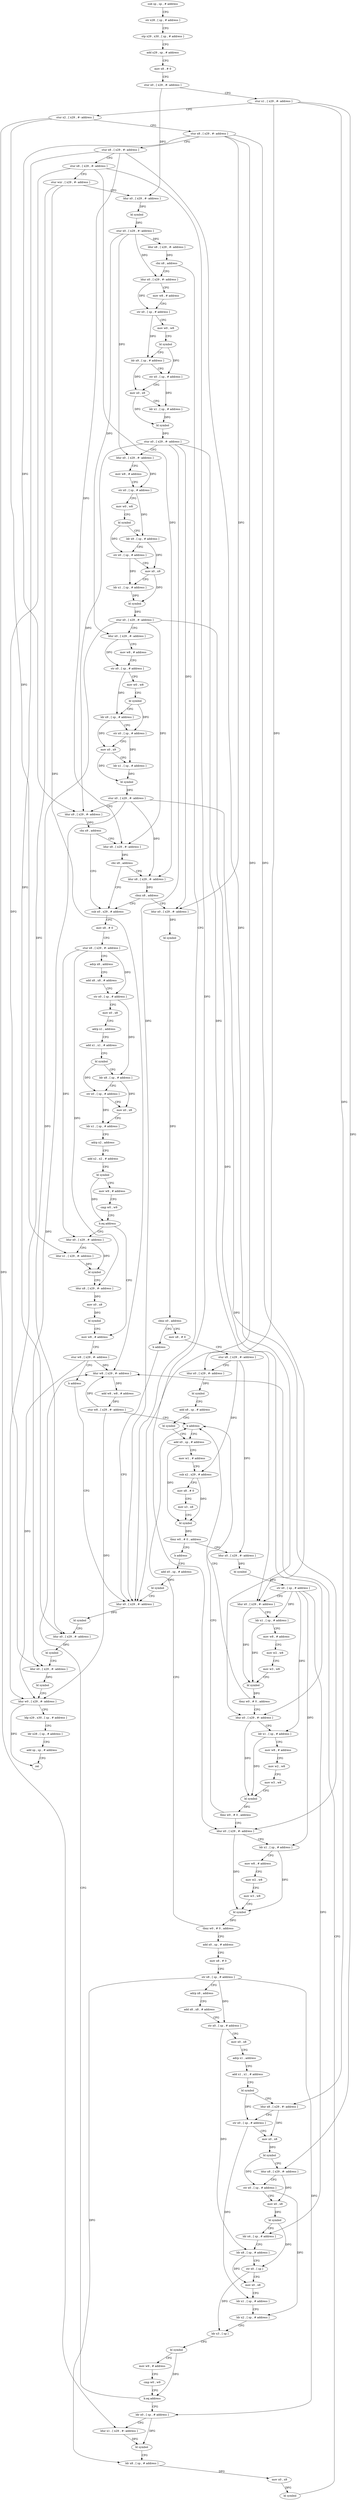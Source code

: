 digraph "func" {
"127852" [label = "sub sp , sp , # address" ]
"127856" [label = "str x28 , [ sp , # address ]" ]
"127860" [label = "stp x29 , x30 , [ sp , # address ]" ]
"127864" [label = "add x29 , sp , # address" ]
"127868" [label = "mov x8 , # 0" ]
"127872" [label = "stur x0 , [ x29 , #- address ]" ]
"127876" [label = "stur x1 , [ x29 , #- address ]" ]
"127880" [label = "stur x2 , [ x29 , #- address ]" ]
"127884" [label = "stur x8 , [ x29 , #- address ]" ]
"127888" [label = "stur x8 , [ x29 , #- address ]" ]
"127892" [label = "stur x8 , [ x29 , #- address ]" ]
"127896" [label = "stur wzr , [ x29 , #- address ]" ]
"127900" [label = "ldur x0 , [ x29 , #- address ]" ]
"127904" [label = "bl symbol" ]
"127908" [label = "stur x0 , [ x29 , #- address ]" ]
"127912" [label = "ldur x8 , [ x29 , #- address ]" ]
"127916" [label = "cbz x8 , address" ]
"128524" [label = "ldur x0 , [ x29 , #- address ]" ]
"127920" [label = "ldur x0 , [ x29 , #- address ]" ]
"128528" [label = "bl symbol" ]
"128532" [label = "ldur x0 , [ x29 , #- address ]" ]
"128536" [label = "bl symbol" ]
"128540" [label = "ldur x0 , [ x29 , #- address ]" ]
"128544" [label = "bl symbol" ]
"128548" [label = "ldur w0 , [ x29 , #- address ]" ]
"128552" [label = "ldp x29 , x30 , [ sp , # address ]" ]
"128556" [label = "ldr x28 , [ sp , # address ]" ]
"128560" [label = "add sp , sp , # address" ]
"128564" [label = "ret" ]
"127924" [label = "mov w8 , # address" ]
"127928" [label = "str x0 , [ sp , # address ]" ]
"127932" [label = "mov w0 , w8" ]
"127936" [label = "bl symbol" ]
"127940" [label = "ldr x9 , [ sp , # address ]" ]
"127944" [label = "str x0 , [ sp , # address ]" ]
"127948" [label = "mov x0 , x9" ]
"127952" [label = "ldr x1 , [ sp , # address ]" ]
"127956" [label = "bl symbol" ]
"127960" [label = "stur x0 , [ x29 , #- address ]" ]
"127964" [label = "ldur x0 , [ x29 , #- address ]" ]
"127968" [label = "mov w8 , # address" ]
"127972" [label = "str x0 , [ sp , # address ]" ]
"127976" [label = "mov w0 , w8" ]
"127980" [label = "bl symbol" ]
"127984" [label = "ldr x9 , [ sp , # address ]" ]
"127988" [label = "str x0 , [ sp , # address ]" ]
"127992" [label = "mov x0 , x9" ]
"127996" [label = "ldr x1 , [ sp , # address ]" ]
"128000" [label = "bl symbol" ]
"128004" [label = "stur x0 , [ x29 , #- address ]" ]
"128008" [label = "ldur x0 , [ x29 , #- address ]" ]
"128012" [label = "mov w8 , # address" ]
"128016" [label = "str x0 , [ sp , # address ]" ]
"128020" [label = "mov w0 , w8" ]
"128024" [label = "bl symbol" ]
"128028" [label = "ldr x9 , [ sp , # address ]" ]
"128032" [label = "str x0 , [ sp , # address ]" ]
"128036" [label = "mov x0 , x9" ]
"128040" [label = "ldr x1 , [ sp , # address ]" ]
"128044" [label = "bl symbol" ]
"128048" [label = "stur x0 , [ x29 , #- address ]" ]
"128052" [label = "ldur x9 , [ x29 , #- address ]" ]
"128056" [label = "cbz x9 , address" ]
"128076" [label = "sub x0 , x29 , # address" ]
"128060" [label = "ldur x8 , [ x29 , #- address ]" ]
"128080" [label = "mov x8 , # 0" ]
"128084" [label = "stur x8 , [ x29 , #- address ]" ]
"128088" [label = "adrp x8 , address" ]
"128092" [label = "add x8 , x8 , # address" ]
"128096" [label = "str x0 , [ sp , # address ]" ]
"128100" [label = "mov x0 , x8" ]
"128104" [label = "adrp x1 , address" ]
"128108" [label = "add x1 , x1 , # address" ]
"128112" [label = "bl symbol" ]
"128116" [label = "ldr x8 , [ sp , # address ]" ]
"128120" [label = "str x0 , [ sp , # address ]" ]
"128124" [label = "mov x0 , x8" ]
"128128" [label = "ldr x1 , [ sp , # address ]" ]
"128132" [label = "adrp x2 , address" ]
"128136" [label = "add x2 , x2 , # address" ]
"128140" [label = "bl symbol" ]
"128144" [label = "mov w9 , # address" ]
"128148" [label = "cmp w0 , w9" ]
"128152" [label = "b.eq address" ]
"128180" [label = "mov w8 , # address" ]
"128156" [label = "ldur x0 , [ x29 , #- address ]" ]
"128064" [label = "cbz x8 , address" ]
"128068" [label = "ldur x8 , [ x29 , #- address ]" ]
"128184" [label = "stur w8 , [ x29 , #- address ]" ]
"128188" [label = "b address" ]
"128160" [label = "ldur x1 , [ x29 , #- address ]" ]
"128164" [label = "bl symbol" ]
"128168" [label = "ldur x8 , [ x29 , #- address ]" ]
"128172" [label = "mov x0 , x8" ]
"128176" [label = "bl symbol" ]
"128072" [label = "cbnz x8 , address" ]
"128192" [label = "ldur x0 , [ x29 , #- address ]" ]
"128196" [label = "bl symbol" ]
"128200" [label = "cbnz x0 , address" ]
"128208" [label = "mov x8 , # 0" ]
"128204" [label = "b address" ]
"128212" [label = "stur x8 , [ x29 , #- address ]" ]
"128216" [label = "ldur x0 , [ x29 , #- address ]" ]
"128220" [label = "bl symbol" ]
"128224" [label = "add x8 , sp , # address" ]
"128228" [label = "bl symbol" ]
"128232" [label = "add x0 , sp , # address" ]
"128264" [label = "ldur x0 , [ x29 , #- address ]" ]
"128268" [label = "bl symbol" ]
"128272" [label = "str x0 , [ sp , # address ]" ]
"128276" [label = "ldur x0 , [ x29 , #- address ]" ]
"128280" [label = "ldr x1 , [ sp , # address ]" ]
"128284" [label = "mov w8 , # address" ]
"128288" [label = "mov w2 , w8" ]
"128292" [label = "mov w3 , w8" ]
"128296" [label = "bl symbol" ]
"128300" [label = "tbnz w0 , # 0 , address" ]
"128512" [label = "b address" ]
"128304" [label = "ldur x0 , [ x29 , #- address ]" ]
"128260" [label = "b address" ]
"128516" [label = "add x0 , sp , # address" ]
"128308" [label = "ldr x1 , [ sp , # address ]" ]
"128312" [label = "mov w8 , # address" ]
"128316" [label = "mov w2 , w8" ]
"128320" [label = "mov w3 , w8" ]
"128324" [label = "bl symbol" ]
"128328" [label = "tbnz w0 , # 0 , address" ]
"128332" [label = "ldur x0 , [ x29 , #- address ]" ]
"128520" [label = "bl symbol" ]
"128236" [label = "mov w1 , # address" ]
"128240" [label = "sub x2 , x29 , # address" ]
"128244" [label = "mov x8 , # 0" ]
"128248" [label = "mov x3 , x8" ]
"128252" [label = "bl symbol" ]
"128256" [label = "tbnz w0 , # 0 , address" ]
"128336" [label = "ldr x1 , [ sp , # address ]" ]
"128340" [label = "mov w8 , # address" ]
"128344" [label = "mov w2 , w8" ]
"128348" [label = "mov w3 , w8" ]
"128352" [label = "bl symbol" ]
"128356" [label = "tbnz w0 , # 0 , address" ]
"128360" [label = "add x0 , sp , # address" ]
"128364" [label = "mov x8 , # 0" ]
"128368" [label = "str x8 , [ sp , # address ]" ]
"128372" [label = "adrp x8 , address" ]
"128376" [label = "add x8 , x8 , # address" ]
"128380" [label = "str x0 , [ sp , # address ]" ]
"128384" [label = "mov x0 , x8" ]
"128388" [label = "adrp x1 , address" ]
"128392" [label = "add x1 , x1 , # address" ]
"128396" [label = "bl symbol" ]
"128400" [label = "ldur x8 , [ x29 , #- address ]" ]
"128404" [label = "str x0 , [ sp , # address ]" ]
"128408" [label = "mov x0 , x8" ]
"128412" [label = "bl symbol" ]
"128416" [label = "ldur x8 , [ x29 , #- address ]" ]
"128420" [label = "str x0 , [ sp , # address ]" ]
"128424" [label = "mov x0 , x8" ]
"128428" [label = "bl symbol" ]
"128432" [label = "ldr x4 , [ sp , # address ]" ]
"128436" [label = "ldr x8 , [ sp , # address ]" ]
"128440" [label = "str x0 , [ sp ]" ]
"128444" [label = "mov x0 , x8" ]
"128448" [label = "ldr x1 , [ sp , # address ]" ]
"128452" [label = "ldr x2 , [ sp , # address ]" ]
"128456" [label = "ldr x3 , [ sp ]" ]
"128460" [label = "bl symbol" ]
"128464" [label = "mov w9 , # address" ]
"128468" [label = "cmp w0 , w9" ]
"128472" [label = "b.eq address" ]
"128500" [label = "ldur w8 , [ x29 , #- address ]" ]
"128476" [label = "ldr x0 , [ sp , # address ]" ]
"128504" [label = "add w8 , w8 , # address" ]
"128508" [label = "stur w8 , [ x29 , #- address ]" ]
"128480" [label = "ldur x1 , [ x29 , #- address ]" ]
"128484" [label = "bl symbol" ]
"128488" [label = "ldr x8 , [ sp , # address ]" ]
"128492" [label = "mov x0 , x8" ]
"128496" [label = "bl symbol" ]
"127852" -> "127856" [ label = "CFG" ]
"127856" -> "127860" [ label = "CFG" ]
"127860" -> "127864" [ label = "CFG" ]
"127864" -> "127868" [ label = "CFG" ]
"127868" -> "127872" [ label = "CFG" ]
"127872" -> "127876" [ label = "CFG" ]
"127872" -> "127900" [ label = "DFG" ]
"127876" -> "127880" [ label = "CFG" ]
"127876" -> "128216" [ label = "DFG" ]
"127876" -> "128400" [ label = "DFG" ]
"127876" -> "128416" [ label = "DFG" ]
"127880" -> "127884" [ label = "CFG" ]
"127880" -> "128160" [ label = "DFG" ]
"127880" -> "128480" [ label = "DFG" ]
"127884" -> "127888" [ label = "CFG" ]
"127884" -> "128524" [ label = "DFG" ]
"127884" -> "128052" [ label = "DFG" ]
"127884" -> "128192" [ label = "DFG" ]
"127884" -> "128276" [ label = "DFG" ]
"127888" -> "127892" [ label = "CFG" ]
"127888" -> "128532" [ label = "DFG" ]
"127888" -> "128060" [ label = "DFG" ]
"127888" -> "128304" [ label = "DFG" ]
"127892" -> "127896" [ label = "CFG" ]
"127892" -> "128540" [ label = "DFG" ]
"127892" -> "128068" [ label = "DFG" ]
"127892" -> "128332" [ label = "DFG" ]
"127896" -> "127900" [ label = "CFG" ]
"127896" -> "128548" [ label = "DFG" ]
"127896" -> "128500" [ label = "DFG" ]
"127900" -> "127904" [ label = "DFG" ]
"127904" -> "127908" [ label = "DFG" ]
"127908" -> "127912" [ label = "DFG" ]
"127908" -> "127920" [ label = "DFG" ]
"127908" -> "127964" [ label = "DFG" ]
"127908" -> "128008" [ label = "DFG" ]
"127912" -> "127916" [ label = "DFG" ]
"127916" -> "128524" [ label = "CFG" ]
"127916" -> "127920" [ label = "CFG" ]
"128524" -> "128528" [ label = "DFG" ]
"127920" -> "127924" [ label = "CFG" ]
"127920" -> "127928" [ label = "DFG" ]
"128528" -> "128532" [ label = "CFG" ]
"128532" -> "128536" [ label = "DFG" ]
"128536" -> "128540" [ label = "CFG" ]
"128540" -> "128544" [ label = "DFG" ]
"128544" -> "128548" [ label = "CFG" ]
"128548" -> "128552" [ label = "CFG" ]
"128548" -> "128564" [ label = "DFG" ]
"128552" -> "128556" [ label = "CFG" ]
"128556" -> "128560" [ label = "CFG" ]
"128560" -> "128564" [ label = "CFG" ]
"127924" -> "127928" [ label = "CFG" ]
"127928" -> "127932" [ label = "CFG" ]
"127928" -> "127940" [ label = "DFG" ]
"127932" -> "127936" [ label = "CFG" ]
"127936" -> "127940" [ label = "CFG" ]
"127936" -> "127944" [ label = "DFG" ]
"127940" -> "127944" [ label = "CFG" ]
"127940" -> "127948" [ label = "DFG" ]
"127944" -> "127948" [ label = "CFG" ]
"127944" -> "127952" [ label = "DFG" ]
"127948" -> "127952" [ label = "CFG" ]
"127948" -> "127956" [ label = "DFG" ]
"127952" -> "127956" [ label = "DFG" ]
"127956" -> "127960" [ label = "DFG" ]
"127960" -> "127964" [ label = "CFG" ]
"127960" -> "128524" [ label = "DFG" ]
"127960" -> "128052" [ label = "DFG" ]
"127960" -> "128192" [ label = "DFG" ]
"127960" -> "128276" [ label = "DFG" ]
"127964" -> "127968" [ label = "CFG" ]
"127964" -> "127972" [ label = "DFG" ]
"127968" -> "127972" [ label = "CFG" ]
"127972" -> "127976" [ label = "CFG" ]
"127972" -> "127984" [ label = "DFG" ]
"127976" -> "127980" [ label = "CFG" ]
"127980" -> "127984" [ label = "CFG" ]
"127980" -> "127988" [ label = "DFG" ]
"127984" -> "127988" [ label = "CFG" ]
"127984" -> "127992" [ label = "DFG" ]
"127988" -> "127992" [ label = "CFG" ]
"127988" -> "127996" [ label = "DFG" ]
"127992" -> "127996" [ label = "CFG" ]
"127992" -> "128000" [ label = "DFG" ]
"127996" -> "128000" [ label = "DFG" ]
"128000" -> "128004" [ label = "DFG" ]
"128004" -> "128008" [ label = "CFG" ]
"128004" -> "128532" [ label = "DFG" ]
"128004" -> "128060" [ label = "DFG" ]
"128004" -> "128304" [ label = "DFG" ]
"128008" -> "128012" [ label = "CFG" ]
"128008" -> "128016" [ label = "DFG" ]
"128012" -> "128016" [ label = "CFG" ]
"128016" -> "128020" [ label = "CFG" ]
"128016" -> "128028" [ label = "DFG" ]
"128020" -> "128024" [ label = "CFG" ]
"128024" -> "128028" [ label = "CFG" ]
"128024" -> "128032" [ label = "DFG" ]
"128028" -> "128032" [ label = "CFG" ]
"128028" -> "128036" [ label = "DFG" ]
"128032" -> "128036" [ label = "CFG" ]
"128032" -> "128040" [ label = "DFG" ]
"128036" -> "128040" [ label = "CFG" ]
"128036" -> "128044" [ label = "DFG" ]
"128040" -> "128044" [ label = "DFG" ]
"128044" -> "128048" [ label = "DFG" ]
"128048" -> "128052" [ label = "CFG" ]
"128048" -> "128540" [ label = "DFG" ]
"128048" -> "128068" [ label = "DFG" ]
"128048" -> "128332" [ label = "DFG" ]
"128052" -> "128056" [ label = "DFG" ]
"128056" -> "128076" [ label = "CFG" ]
"128056" -> "128060" [ label = "CFG" ]
"128076" -> "128080" [ label = "CFG" ]
"128060" -> "128064" [ label = "DFG" ]
"128080" -> "128084" [ label = "CFG" ]
"128084" -> "128088" [ label = "CFG" ]
"128084" -> "128156" [ label = "DFG" ]
"128084" -> "128168" [ label = "DFG" ]
"128084" -> "128096" [ label = "DFG" ]
"128088" -> "128092" [ label = "CFG" ]
"128092" -> "128096" [ label = "CFG" ]
"128096" -> "128100" [ label = "CFG" ]
"128096" -> "128116" [ label = "DFG" ]
"128100" -> "128104" [ label = "CFG" ]
"128104" -> "128108" [ label = "CFG" ]
"128108" -> "128112" [ label = "CFG" ]
"128112" -> "128116" [ label = "CFG" ]
"128112" -> "128120" [ label = "DFG" ]
"128116" -> "128120" [ label = "CFG" ]
"128116" -> "128124" [ label = "DFG" ]
"128120" -> "128124" [ label = "CFG" ]
"128120" -> "128128" [ label = "DFG" ]
"128124" -> "128128" [ label = "CFG" ]
"128128" -> "128132" [ label = "CFG" ]
"128132" -> "128136" [ label = "CFG" ]
"128136" -> "128140" [ label = "CFG" ]
"128140" -> "128144" [ label = "CFG" ]
"128140" -> "128152" [ label = "DFG" ]
"128144" -> "128148" [ label = "CFG" ]
"128148" -> "128152" [ label = "CFG" ]
"128152" -> "128180" [ label = "CFG" ]
"128152" -> "128156" [ label = "CFG" ]
"128180" -> "128184" [ label = "CFG" ]
"128156" -> "128160" [ label = "CFG" ]
"128156" -> "128164" [ label = "DFG" ]
"128064" -> "128076" [ label = "CFG" ]
"128064" -> "128068" [ label = "CFG" ]
"128068" -> "128072" [ label = "DFG" ]
"128184" -> "128188" [ label = "CFG" ]
"128184" -> "128548" [ label = "DFG" ]
"128184" -> "128500" [ label = "DFG" ]
"128188" -> "128524" [ label = "CFG" ]
"128160" -> "128164" [ label = "DFG" ]
"128164" -> "128168" [ label = "CFG" ]
"128168" -> "128172" [ label = "DFG" ]
"128172" -> "128176" [ label = "DFG" ]
"128176" -> "128180" [ label = "CFG" ]
"128072" -> "128192" [ label = "CFG" ]
"128072" -> "128076" [ label = "CFG" ]
"128192" -> "128196" [ label = "DFG" ]
"128196" -> "128200" [ label = "DFG" ]
"128200" -> "128208" [ label = "CFG" ]
"128200" -> "128204" [ label = "CFG" ]
"128208" -> "128212" [ label = "CFG" ]
"128204" -> "128524" [ label = "CFG" ]
"128212" -> "128216" [ label = "CFG" ]
"128212" -> "128264" [ label = "DFG" ]
"128212" -> "128240" [ label = "DFG" ]
"128216" -> "128220" [ label = "DFG" ]
"128220" -> "128224" [ label = "CFG" ]
"128224" -> "128228" [ label = "CFG" ]
"128228" -> "128232" [ label = "CFG" ]
"128232" -> "128236" [ label = "CFG" ]
"128232" -> "128252" [ label = "DFG" ]
"128264" -> "128268" [ label = "DFG" ]
"128268" -> "128272" [ label = "DFG" ]
"128272" -> "128276" [ label = "CFG" ]
"128272" -> "128280" [ label = "DFG" ]
"128272" -> "128308" [ label = "DFG" ]
"128272" -> "128336" [ label = "DFG" ]
"128272" -> "128432" [ label = "DFG" ]
"128276" -> "128280" [ label = "CFG" ]
"128276" -> "128296" [ label = "DFG" ]
"128280" -> "128284" [ label = "CFG" ]
"128280" -> "128296" [ label = "DFG" ]
"128284" -> "128288" [ label = "CFG" ]
"128288" -> "128292" [ label = "CFG" ]
"128292" -> "128296" [ label = "CFG" ]
"128296" -> "128300" [ label = "DFG" ]
"128300" -> "128512" [ label = "CFG" ]
"128300" -> "128304" [ label = "CFG" ]
"128512" -> "128232" [ label = "CFG" ]
"128304" -> "128308" [ label = "CFG" ]
"128304" -> "128324" [ label = "DFG" ]
"128260" -> "128516" [ label = "CFG" ]
"128516" -> "128520" [ label = "DFG" ]
"128308" -> "128312" [ label = "CFG" ]
"128308" -> "128324" [ label = "DFG" ]
"128312" -> "128316" [ label = "CFG" ]
"128316" -> "128320" [ label = "CFG" ]
"128320" -> "128324" [ label = "CFG" ]
"128324" -> "128328" [ label = "DFG" ]
"128328" -> "128512" [ label = "CFG" ]
"128328" -> "128332" [ label = "CFG" ]
"128332" -> "128336" [ label = "CFG" ]
"128332" -> "128352" [ label = "DFG" ]
"128520" -> "128524" [ label = "CFG" ]
"128236" -> "128240" [ label = "CFG" ]
"128240" -> "128244" [ label = "CFG" ]
"128240" -> "128252" [ label = "DFG" ]
"128244" -> "128248" [ label = "CFG" ]
"128248" -> "128252" [ label = "CFG" ]
"128252" -> "128256" [ label = "DFG" ]
"128256" -> "128264" [ label = "CFG" ]
"128256" -> "128260" [ label = "CFG" ]
"128336" -> "128340" [ label = "CFG" ]
"128336" -> "128352" [ label = "DFG" ]
"128340" -> "128344" [ label = "CFG" ]
"128344" -> "128348" [ label = "CFG" ]
"128348" -> "128352" [ label = "CFG" ]
"128352" -> "128356" [ label = "DFG" ]
"128356" -> "128512" [ label = "CFG" ]
"128356" -> "128360" [ label = "CFG" ]
"128360" -> "128364" [ label = "CFG" ]
"128364" -> "128368" [ label = "CFG" ]
"128368" -> "128372" [ label = "CFG" ]
"128368" -> "128476" [ label = "DFG" ]
"128368" -> "128488" [ label = "DFG" ]
"128368" -> "128380" [ label = "DFG" ]
"128372" -> "128376" [ label = "CFG" ]
"128376" -> "128380" [ label = "CFG" ]
"128380" -> "128384" [ label = "CFG" ]
"128380" -> "128436" [ label = "DFG" ]
"128384" -> "128388" [ label = "CFG" ]
"128388" -> "128392" [ label = "CFG" ]
"128392" -> "128396" [ label = "CFG" ]
"128396" -> "128400" [ label = "CFG" ]
"128396" -> "128404" [ label = "DFG" ]
"128400" -> "128404" [ label = "CFG" ]
"128400" -> "128408" [ label = "DFG" ]
"128404" -> "128408" [ label = "CFG" ]
"128404" -> "128448" [ label = "DFG" ]
"128408" -> "128412" [ label = "DFG" ]
"128412" -> "128416" [ label = "CFG" ]
"128412" -> "128420" [ label = "DFG" ]
"128416" -> "128420" [ label = "CFG" ]
"128416" -> "128424" [ label = "DFG" ]
"128420" -> "128424" [ label = "CFG" ]
"128420" -> "128452" [ label = "DFG" ]
"128424" -> "128428" [ label = "DFG" ]
"128428" -> "128432" [ label = "CFG" ]
"128428" -> "128440" [ label = "DFG" ]
"128432" -> "128436" [ label = "CFG" ]
"128436" -> "128440" [ label = "CFG" ]
"128436" -> "128444" [ label = "DFG" ]
"128440" -> "128444" [ label = "CFG" ]
"128440" -> "128456" [ label = "DFG" ]
"128444" -> "128448" [ label = "CFG" ]
"128448" -> "128452" [ label = "CFG" ]
"128452" -> "128456" [ label = "CFG" ]
"128456" -> "128460" [ label = "CFG" ]
"128460" -> "128464" [ label = "CFG" ]
"128460" -> "128472" [ label = "DFG" ]
"128464" -> "128468" [ label = "CFG" ]
"128468" -> "128472" [ label = "CFG" ]
"128472" -> "128500" [ label = "CFG" ]
"128472" -> "128476" [ label = "CFG" ]
"128500" -> "128504" [ label = "DFG" ]
"128476" -> "128480" [ label = "CFG" ]
"128476" -> "128484" [ label = "DFG" ]
"128504" -> "128508" [ label = "DFG" ]
"128508" -> "128512" [ label = "CFG" ]
"128508" -> "128548" [ label = "DFG" ]
"128508" -> "128500" [ label = "DFG" ]
"128480" -> "128484" [ label = "DFG" ]
"128484" -> "128488" [ label = "CFG" ]
"128488" -> "128492" [ label = "DFG" ]
"128492" -> "128496" [ label = "DFG" ]
"128496" -> "128500" [ label = "CFG" ]
}
